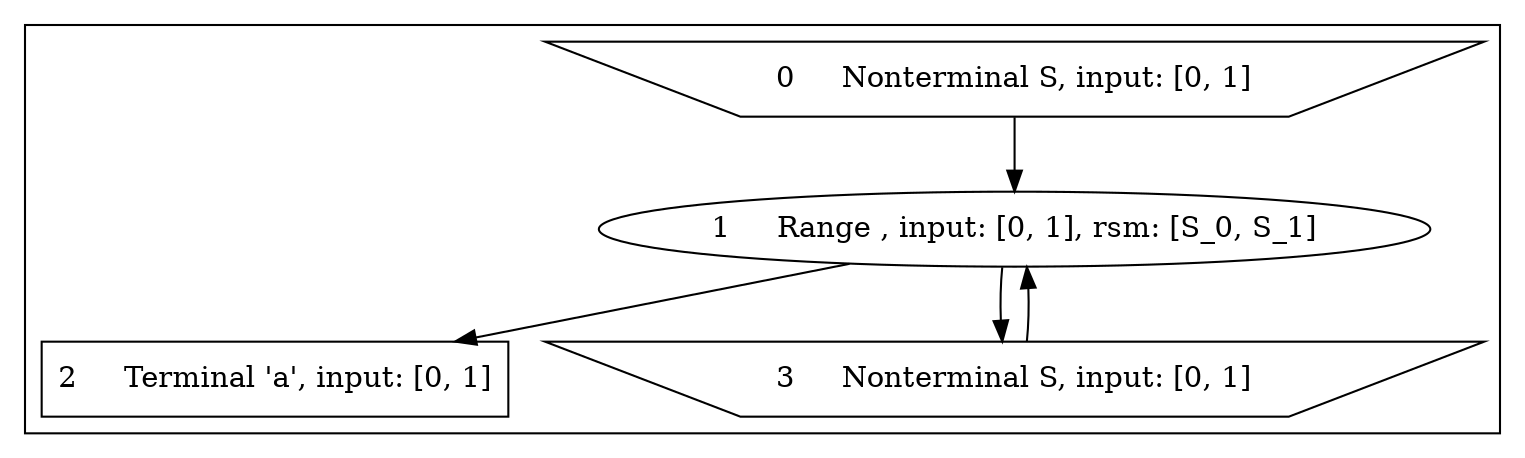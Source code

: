 digraph g {
labelloc="t"
label=""
subgraph cluster_0{
labelloc="t"
_0_0 [label = "0     Nonterminal S, input: [0, 1]", shape = invtrapezium]
_0_1 [label = "1     Range , input: [0, 1], rsm: [S_0, S_1]", shape = ellipse]
_0_2 [label = "2     Terminal 'a', input: [0, 1]", shape = rectangle]
_0_3 [label = "3     Nonterminal S, input: [0, 1]", shape = invtrapezium]
_0_0->_0_1
_0_1->_0_2
_0_1->_0_3
_0_3->_0_1
}

}
